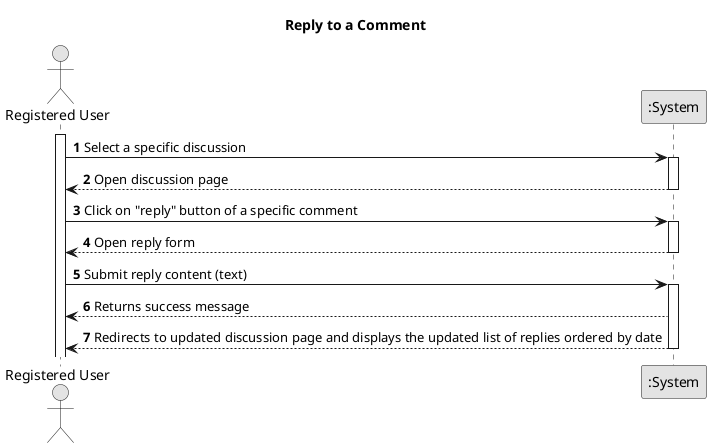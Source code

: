 @startuml System Sequence Diagram (SSD)
skinparam monochrome true
skinparam packageStyle rectangle
skinparam shadowing false

title Reply to a Comment

autonumber

actor "Registered User" as User
participant ":System" as System

activate User

User -> System: Select a specific discussion
activate System

System --> User: Open discussion page
deactivate System

User -> System: Click on "reply" button of a specific comment
activate System

System --> User: Open reply form
deactivate System

User -> System: Submit reply content (text)
activate System

System --> User: Returns success message
System --> User: Redirects to updated discussion page and displays the updated list of replies ordered by date
deactivate System

@enduml